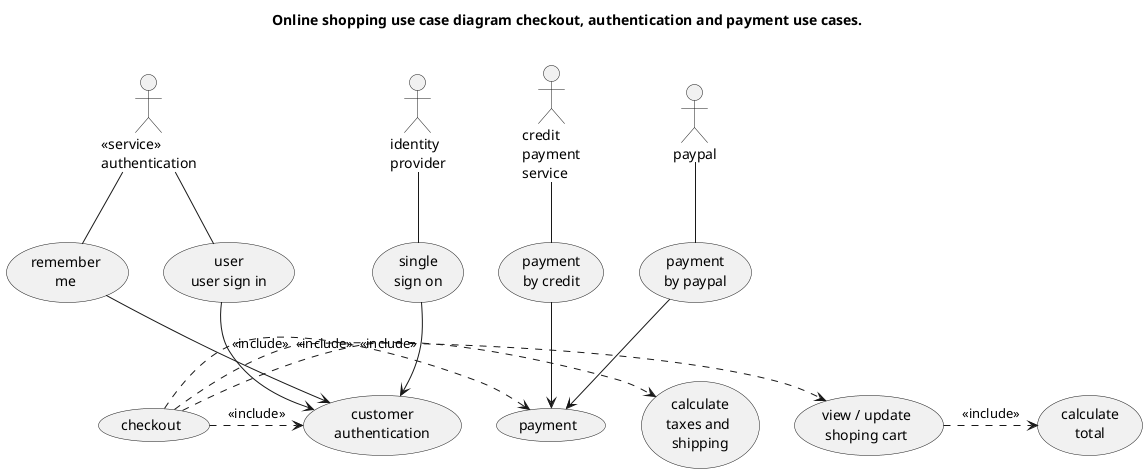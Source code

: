 @startuml
top to bottom direction
title Online shopping use case diagram checkout, authentication and payment use cases.\n

actor "<<service>>\nauthentication" as actorAuth
actor "identity\nprovider" as idProvider
actor "credit\npayment\nservice" as crPayment
actor "paypal" as paypal

usecase (checkout) as checkout

usecase (customer\nauthentication) as customerAuth
usecase (view / update\nshoping cart) as viewUpdate
usecase (calculate\ntaxes and \nshipping) as calcTax
usecase (payment) as payment

checkout.> customerAuth : <<include>>
checkout.> viewUpdate: <<include>>
checkout.> calcTax: <<include>>
checkout.> payment: <<include>>

usecase (user\nuser sign in) as userSignin
usecase (remember\nme) as rememberMe
usecase (single\nsign on) as sso

userSignin --> customerAuth
rememberMe--> customerAuth
sso--> customerAuth 

usecase (calculate\ntotal) as calcTotal

viewUpdate.> calcTotal: <<include>>

usecase (payment\nby credit) as payByCredit
usecase (payment\nby paypal) as payByPaypal

payByCredit--> payment
payByPaypal--> payment

actorAuth -- (userSignin)
actorAuth -- (rememberMe)
idProvider-- (sso)
crPayment-- (payByCredit)
paypal-- (payByPaypal)
@enduml